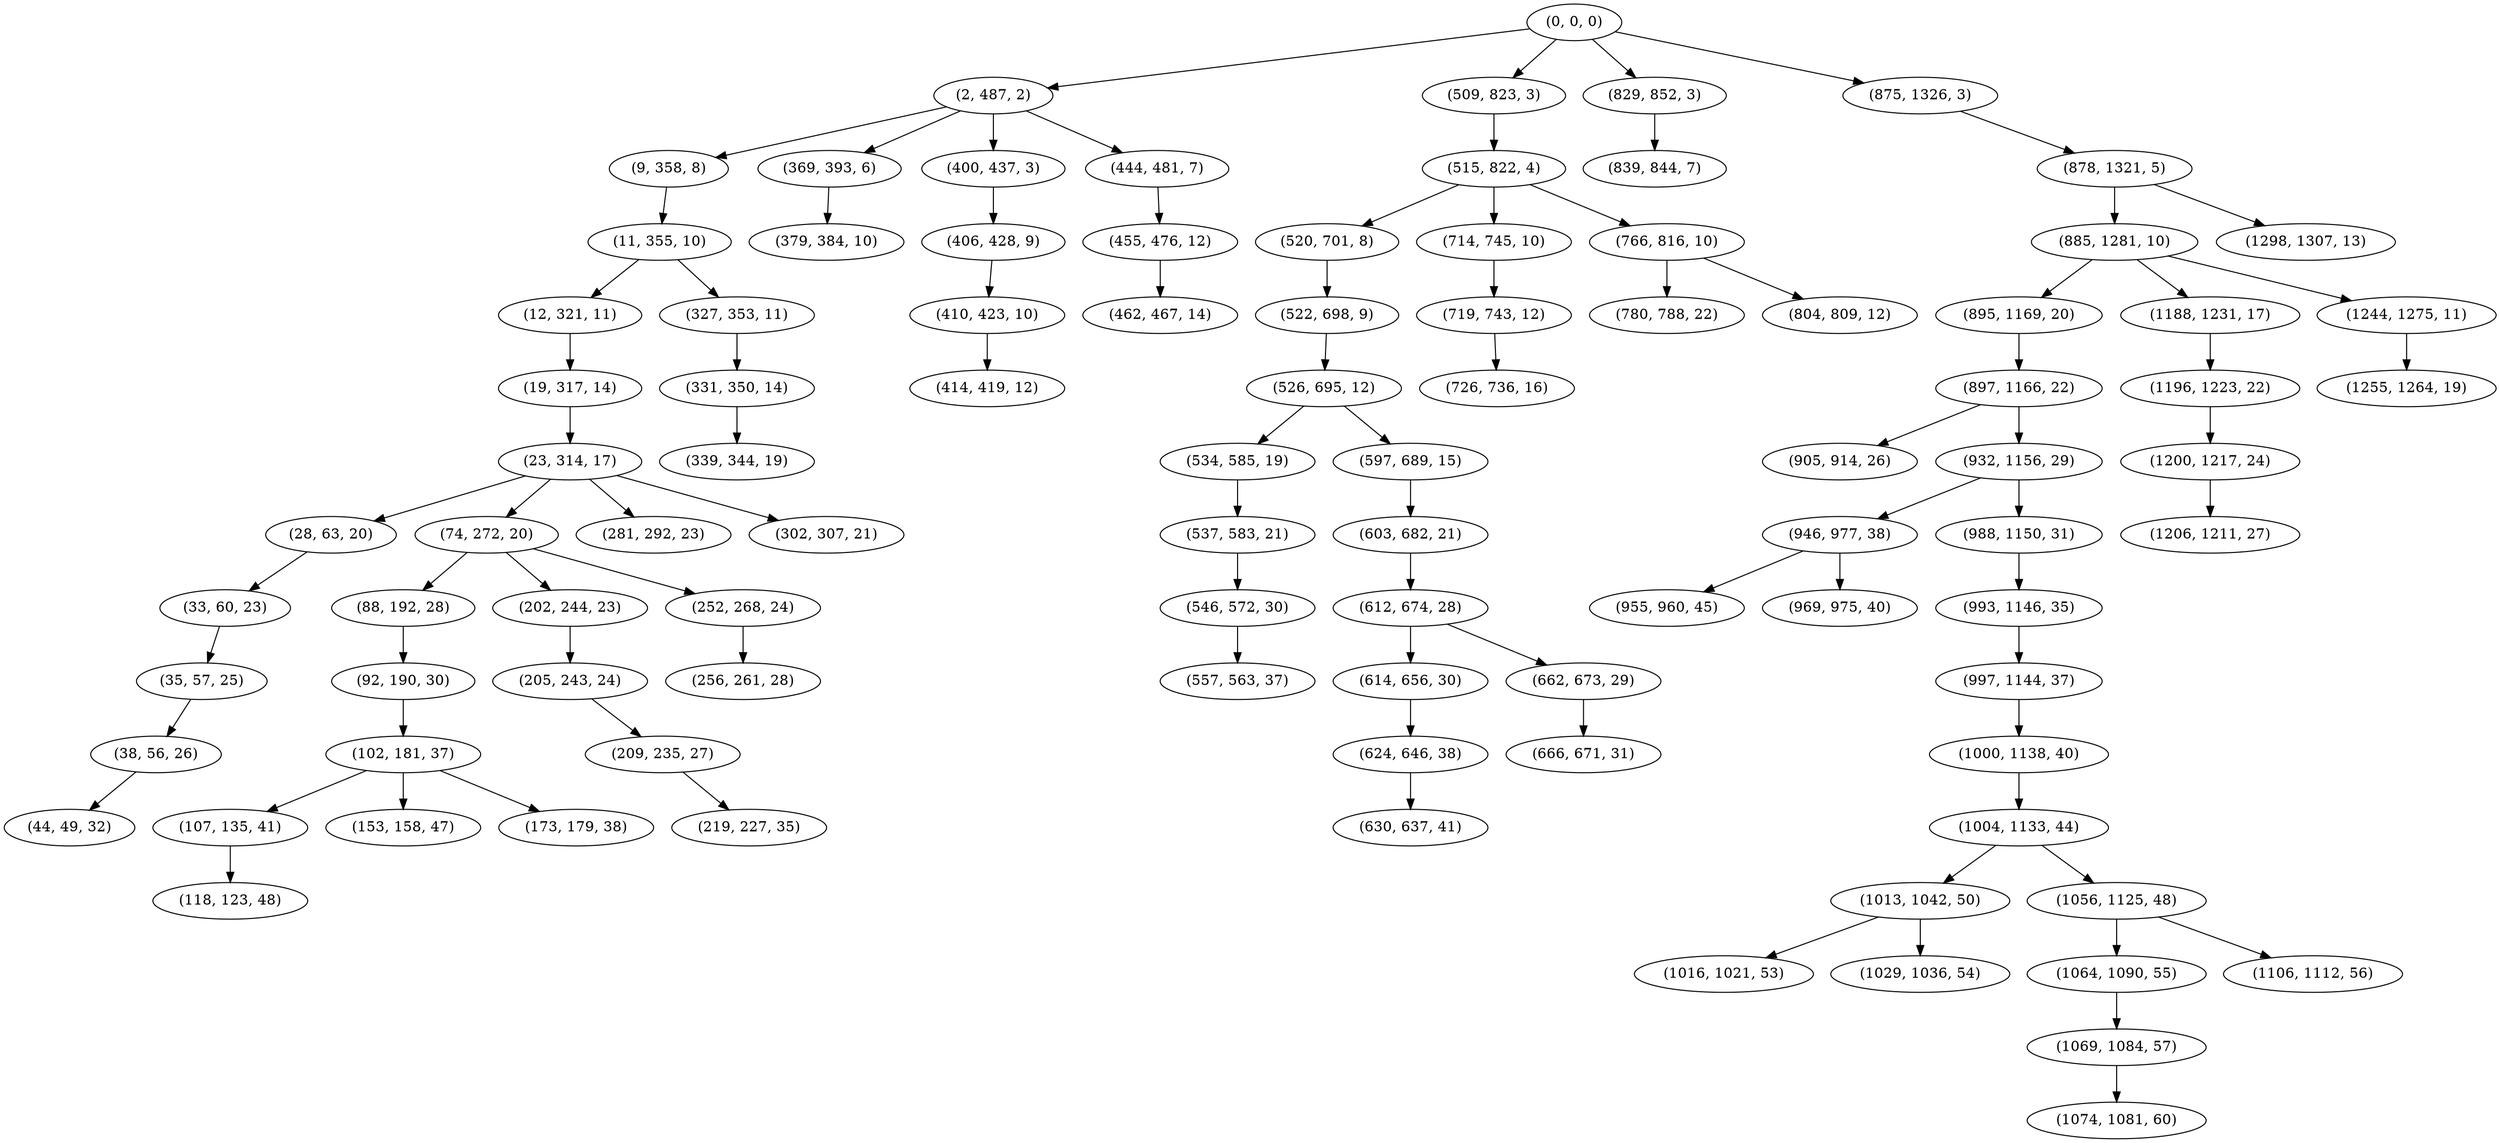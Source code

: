 digraph tree {
    "(0, 0, 0)";
    "(2, 487, 2)";
    "(9, 358, 8)";
    "(11, 355, 10)";
    "(12, 321, 11)";
    "(19, 317, 14)";
    "(23, 314, 17)";
    "(28, 63, 20)";
    "(33, 60, 23)";
    "(35, 57, 25)";
    "(38, 56, 26)";
    "(44, 49, 32)";
    "(74, 272, 20)";
    "(88, 192, 28)";
    "(92, 190, 30)";
    "(102, 181, 37)";
    "(107, 135, 41)";
    "(118, 123, 48)";
    "(153, 158, 47)";
    "(173, 179, 38)";
    "(202, 244, 23)";
    "(205, 243, 24)";
    "(209, 235, 27)";
    "(219, 227, 35)";
    "(252, 268, 24)";
    "(256, 261, 28)";
    "(281, 292, 23)";
    "(302, 307, 21)";
    "(327, 353, 11)";
    "(331, 350, 14)";
    "(339, 344, 19)";
    "(369, 393, 6)";
    "(379, 384, 10)";
    "(400, 437, 3)";
    "(406, 428, 9)";
    "(410, 423, 10)";
    "(414, 419, 12)";
    "(444, 481, 7)";
    "(455, 476, 12)";
    "(462, 467, 14)";
    "(509, 823, 3)";
    "(515, 822, 4)";
    "(520, 701, 8)";
    "(522, 698, 9)";
    "(526, 695, 12)";
    "(534, 585, 19)";
    "(537, 583, 21)";
    "(546, 572, 30)";
    "(557, 563, 37)";
    "(597, 689, 15)";
    "(603, 682, 21)";
    "(612, 674, 28)";
    "(614, 656, 30)";
    "(624, 646, 38)";
    "(630, 637, 41)";
    "(662, 673, 29)";
    "(666, 671, 31)";
    "(714, 745, 10)";
    "(719, 743, 12)";
    "(726, 736, 16)";
    "(766, 816, 10)";
    "(780, 788, 22)";
    "(804, 809, 12)";
    "(829, 852, 3)";
    "(839, 844, 7)";
    "(875, 1326, 3)";
    "(878, 1321, 5)";
    "(885, 1281, 10)";
    "(895, 1169, 20)";
    "(897, 1166, 22)";
    "(905, 914, 26)";
    "(932, 1156, 29)";
    "(946, 977, 38)";
    "(955, 960, 45)";
    "(969, 975, 40)";
    "(988, 1150, 31)";
    "(993, 1146, 35)";
    "(997, 1144, 37)";
    "(1000, 1138, 40)";
    "(1004, 1133, 44)";
    "(1013, 1042, 50)";
    "(1016, 1021, 53)";
    "(1029, 1036, 54)";
    "(1056, 1125, 48)";
    "(1064, 1090, 55)";
    "(1069, 1084, 57)";
    "(1074, 1081, 60)";
    "(1106, 1112, 56)";
    "(1188, 1231, 17)";
    "(1196, 1223, 22)";
    "(1200, 1217, 24)";
    "(1206, 1211, 27)";
    "(1244, 1275, 11)";
    "(1255, 1264, 19)";
    "(1298, 1307, 13)";
    "(0, 0, 0)" -> "(2, 487, 2)";
    "(0, 0, 0)" -> "(509, 823, 3)";
    "(0, 0, 0)" -> "(829, 852, 3)";
    "(0, 0, 0)" -> "(875, 1326, 3)";
    "(2, 487, 2)" -> "(9, 358, 8)";
    "(2, 487, 2)" -> "(369, 393, 6)";
    "(2, 487, 2)" -> "(400, 437, 3)";
    "(2, 487, 2)" -> "(444, 481, 7)";
    "(9, 358, 8)" -> "(11, 355, 10)";
    "(11, 355, 10)" -> "(12, 321, 11)";
    "(11, 355, 10)" -> "(327, 353, 11)";
    "(12, 321, 11)" -> "(19, 317, 14)";
    "(19, 317, 14)" -> "(23, 314, 17)";
    "(23, 314, 17)" -> "(28, 63, 20)";
    "(23, 314, 17)" -> "(74, 272, 20)";
    "(23, 314, 17)" -> "(281, 292, 23)";
    "(23, 314, 17)" -> "(302, 307, 21)";
    "(28, 63, 20)" -> "(33, 60, 23)";
    "(33, 60, 23)" -> "(35, 57, 25)";
    "(35, 57, 25)" -> "(38, 56, 26)";
    "(38, 56, 26)" -> "(44, 49, 32)";
    "(74, 272, 20)" -> "(88, 192, 28)";
    "(74, 272, 20)" -> "(202, 244, 23)";
    "(74, 272, 20)" -> "(252, 268, 24)";
    "(88, 192, 28)" -> "(92, 190, 30)";
    "(92, 190, 30)" -> "(102, 181, 37)";
    "(102, 181, 37)" -> "(107, 135, 41)";
    "(102, 181, 37)" -> "(153, 158, 47)";
    "(102, 181, 37)" -> "(173, 179, 38)";
    "(107, 135, 41)" -> "(118, 123, 48)";
    "(202, 244, 23)" -> "(205, 243, 24)";
    "(205, 243, 24)" -> "(209, 235, 27)";
    "(209, 235, 27)" -> "(219, 227, 35)";
    "(252, 268, 24)" -> "(256, 261, 28)";
    "(327, 353, 11)" -> "(331, 350, 14)";
    "(331, 350, 14)" -> "(339, 344, 19)";
    "(369, 393, 6)" -> "(379, 384, 10)";
    "(400, 437, 3)" -> "(406, 428, 9)";
    "(406, 428, 9)" -> "(410, 423, 10)";
    "(410, 423, 10)" -> "(414, 419, 12)";
    "(444, 481, 7)" -> "(455, 476, 12)";
    "(455, 476, 12)" -> "(462, 467, 14)";
    "(509, 823, 3)" -> "(515, 822, 4)";
    "(515, 822, 4)" -> "(520, 701, 8)";
    "(515, 822, 4)" -> "(714, 745, 10)";
    "(515, 822, 4)" -> "(766, 816, 10)";
    "(520, 701, 8)" -> "(522, 698, 9)";
    "(522, 698, 9)" -> "(526, 695, 12)";
    "(526, 695, 12)" -> "(534, 585, 19)";
    "(526, 695, 12)" -> "(597, 689, 15)";
    "(534, 585, 19)" -> "(537, 583, 21)";
    "(537, 583, 21)" -> "(546, 572, 30)";
    "(546, 572, 30)" -> "(557, 563, 37)";
    "(597, 689, 15)" -> "(603, 682, 21)";
    "(603, 682, 21)" -> "(612, 674, 28)";
    "(612, 674, 28)" -> "(614, 656, 30)";
    "(612, 674, 28)" -> "(662, 673, 29)";
    "(614, 656, 30)" -> "(624, 646, 38)";
    "(624, 646, 38)" -> "(630, 637, 41)";
    "(662, 673, 29)" -> "(666, 671, 31)";
    "(714, 745, 10)" -> "(719, 743, 12)";
    "(719, 743, 12)" -> "(726, 736, 16)";
    "(766, 816, 10)" -> "(780, 788, 22)";
    "(766, 816, 10)" -> "(804, 809, 12)";
    "(829, 852, 3)" -> "(839, 844, 7)";
    "(875, 1326, 3)" -> "(878, 1321, 5)";
    "(878, 1321, 5)" -> "(885, 1281, 10)";
    "(878, 1321, 5)" -> "(1298, 1307, 13)";
    "(885, 1281, 10)" -> "(895, 1169, 20)";
    "(885, 1281, 10)" -> "(1188, 1231, 17)";
    "(885, 1281, 10)" -> "(1244, 1275, 11)";
    "(895, 1169, 20)" -> "(897, 1166, 22)";
    "(897, 1166, 22)" -> "(905, 914, 26)";
    "(897, 1166, 22)" -> "(932, 1156, 29)";
    "(932, 1156, 29)" -> "(946, 977, 38)";
    "(932, 1156, 29)" -> "(988, 1150, 31)";
    "(946, 977, 38)" -> "(955, 960, 45)";
    "(946, 977, 38)" -> "(969, 975, 40)";
    "(988, 1150, 31)" -> "(993, 1146, 35)";
    "(993, 1146, 35)" -> "(997, 1144, 37)";
    "(997, 1144, 37)" -> "(1000, 1138, 40)";
    "(1000, 1138, 40)" -> "(1004, 1133, 44)";
    "(1004, 1133, 44)" -> "(1013, 1042, 50)";
    "(1004, 1133, 44)" -> "(1056, 1125, 48)";
    "(1013, 1042, 50)" -> "(1016, 1021, 53)";
    "(1013, 1042, 50)" -> "(1029, 1036, 54)";
    "(1056, 1125, 48)" -> "(1064, 1090, 55)";
    "(1056, 1125, 48)" -> "(1106, 1112, 56)";
    "(1064, 1090, 55)" -> "(1069, 1084, 57)";
    "(1069, 1084, 57)" -> "(1074, 1081, 60)";
    "(1188, 1231, 17)" -> "(1196, 1223, 22)";
    "(1196, 1223, 22)" -> "(1200, 1217, 24)";
    "(1200, 1217, 24)" -> "(1206, 1211, 27)";
    "(1244, 1275, 11)" -> "(1255, 1264, 19)";
}
